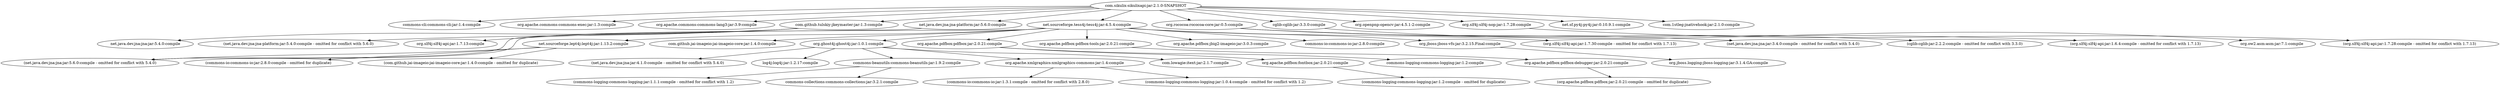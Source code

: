 digraph API {
	"com.sikulix:sikulixapi:jar:2.1.0-SNAPSHOT" -> "commons-cli:commons-cli:jar:1.4:compile" ; 
	"com.sikulix:sikulixapi:jar:2.1.0-SNAPSHOT" -> "org.apache.commons:commons-exec:jar:1.3:compile" ; 
	"com.sikulix:sikulixapi:jar:2.1.0-SNAPSHOT" -> "org.apache.commons:commons-lang3:jar:3.9:compile" ; 
	"com.sikulix:sikulixapi:jar:2.1.0-SNAPSHOT" -> "com.github.tulskiy:jkeymaster:jar:1.3:compile" ; 
	"com.sikulix:sikulixapi:jar:2.1.0-SNAPSHOT" -> "net.java.dev.jna:jna-platform:jar:5.6.0:compile" ; 
	"com.sikulix:sikulixapi:jar:2.1.0-SNAPSHOT" -> "org.rococoa:rococoa-core:jar:0.5:compile" ; 
	"com.sikulix:sikulixapi:jar:2.1.0-SNAPSHOT" -> "cglib:cglib:jar:3.3.0:compile" ; 
	"com.sikulix:sikulixapi:jar:2.1.0-SNAPSHOT" -> "org.openpnp:opencv:jar:4.5.1-2:compile" ; 
	"com.sikulix:sikulixapi:jar:2.1.0-SNAPSHOT" -> "net.sourceforge.tess4j:tess4j:jar:4.5.4:compile" ; 
	"com.sikulix:sikulixapi:jar:2.1.0-SNAPSHOT" -> "org.slf4j:slf4j-nop:jar:1.7.28:compile" ; 
	"com.sikulix:sikulixapi:jar:2.1.0-SNAPSHOT" -> "net.sf.py4j:py4j:jar:0.10.9.1:compile" ; 
	"com.sikulix:sikulixapi:jar:2.1.0-SNAPSHOT" -> "com.1stleg:jnativehook:jar:2.1.0:compile" ; 
	"com.github.tulskiy:jkeymaster:jar:1.3:compile" -> "net.java.dev.jna:jna:jar:5.4.0:compile" ; 
	"com.github.tulskiy:jkeymaster:jar:1.3:compile" -> "(net.java.dev.jna:jna-platform:jar:5.4.0:compile - omitted for conflict with 5.6.0)" ; 
	"com.github.tulskiy:jkeymaster:jar:1.3:compile" -> "org.slf4j:slf4j-api:jar:1.7.13:compile" ; 
	"net.java.dev.jna:jna-platform:jar:5.6.0:compile" -> "(net.java.dev.jna:jna:jar:5.6.0:compile - omitted for conflict with 5.4.0)" ; 
	"org.rococoa:rococoa-core:jar:0.5:compile" -> "(net.java.dev.jna:jna:jar:3.4.0:compile - omitted for conflict with 5.4.0)" ; 
	"org.rococoa:rococoa-core:jar:0.5:compile" -> "(cglib:cglib:jar:2.2.2:compile - omitted for conflict with 3.3.0)" ; 
	"org.rococoa:rococoa-core:jar:0.5:compile" -> "(org.slf4j:slf4j-api:jar:1.6.4:compile - omitted for conflict with 1.7.13)" ; 
	"cglib:cglib:jar:3.3.0:compile" -> "org.ow2.asm:asm:jar:7.1:compile" ; 
	"net.sourceforge.tess4j:tess4j:jar:4.5.4:compile" -> "(net.java.dev.jna:jna:jar:5.6.0:compile - omitted for conflict with 5.4.0)" ; 
	"net.sourceforge.tess4j:tess4j:jar:4.5.4:compile" -> "com.github.jai-imageio:jai-imageio-core:jar:1.4.0:compile" ; 
	"net.sourceforge.tess4j:tess4j:jar:4.5.4:compile" -> "org.ghost4j:ghost4j:jar:1.0.1:compile" ; 
	"net.sourceforge.tess4j:tess4j:jar:4.5.4:compile" -> "org.apache.pdfbox:pdfbox:jar:2.0.21:compile" ; 
	"net.sourceforge.tess4j:tess4j:jar:4.5.4:compile" -> "org.apache.pdfbox:pdfbox-tools:jar:2.0.21:compile" ; 
	"net.sourceforge.tess4j:tess4j:jar:4.5.4:compile" -> "org.apache.pdfbox:jbig2-imageio:jar:3.0.3:compile" ; 
	"net.sourceforge.tess4j:tess4j:jar:4.5.4:compile" -> "commons-io:commons-io:jar:2.8.0:compile" ; 
	"net.sourceforge.tess4j:tess4j:jar:4.5.4:compile" -> "net.sourceforge.lept4j:lept4j:jar:1.13.2:compile" ; 
	"net.sourceforge.tess4j:tess4j:jar:4.5.4:compile" -> "org.jboss:jboss-vfs:jar:3.2.15.Final:compile" ; 
	"net.sourceforge.tess4j:tess4j:jar:4.5.4:compile" -> "(org.slf4j:slf4j-api:jar:1.7.30:compile - omitted for conflict with 1.7.13)" ; 
	"org.ghost4j:ghost4j:jar:1.0.1:compile" -> "(net.java.dev.jna:jna:jar:4.1.0:compile - omitted for conflict with 5.4.0)" ; 
	"org.ghost4j:ghost4j:jar:1.0.1:compile" -> "log4j:log4j:jar:1.2.17:compile" ; 
	"org.ghost4j:ghost4j:jar:1.0.1:compile" -> "commons-beanutils:commons-beanutils:jar:1.9.2:compile" ; 
	"org.ghost4j:ghost4j:jar:1.0.1:compile" -> "org.apache.xmlgraphics:xmlgraphics-commons:jar:1.4:compile" ; 
	"org.ghost4j:ghost4j:jar:1.0.1:compile" -> "com.lowagie:itext:jar:2.1.7:compile" ; 
	"commons-beanutils:commons-beanutils:jar:1.9.2:compile" -> "(commons-logging:commons-logging:jar:1.1.1:compile - omitted for conflict with 1.2)" ; 
	"commons-beanutils:commons-beanutils:jar:1.9.2:compile" -> "commons-collections:commons-collections:jar:3.2.1:compile" ; 
	"org.apache.xmlgraphics:xmlgraphics-commons:jar:1.4:compile" -> "(commons-io:commons-io:jar:1.3.1:compile - omitted for conflict with 2.8.0)" ; 
	"org.apache.xmlgraphics:xmlgraphics-commons:jar:1.4:compile" -> "(commons-logging:commons-logging:jar:1.0.4:compile - omitted for conflict with 1.2)" ; 
	"org.apache.pdfbox:pdfbox:jar:2.0.21:compile" -> "org.apache.pdfbox:fontbox:jar:2.0.21:compile" ; 
	"org.apache.pdfbox:pdfbox:jar:2.0.21:compile" -> "commons-logging:commons-logging:jar:1.2:compile" ; 
	"org.apache.pdfbox:fontbox:jar:2.0.21:compile" -> "(commons-logging:commons-logging:jar:1.2:compile - omitted for duplicate)" ; 
	"org.apache.pdfbox:pdfbox-tools:jar:2.0.21:compile" -> "org.apache.pdfbox:pdfbox-debugger:jar:2.0.21:compile" ; 
	"org.apache.pdfbox:pdfbox-debugger:jar:2.0.21:compile" -> "(org.apache.pdfbox:pdfbox:jar:2.0.21:compile - omitted for duplicate)" ; 
	"net.sourceforge.lept4j:lept4j:jar:1.13.2:compile" -> "(net.java.dev.jna:jna:jar:5.6.0:compile - omitted for conflict with 5.4.0)" ; 
	"net.sourceforge.lept4j:lept4j:jar:1.13.2:compile" -> "(commons-io:commons-io:jar:2.8.0:compile - omitted for duplicate)" ; 
	"net.sourceforge.lept4j:lept4j:jar:1.13.2:compile" -> "(com.github.jai-imageio:jai-imageio-core:jar:1.4.0:compile - omitted for duplicate)" ; 
	"org.jboss:jboss-vfs:jar:3.2.15.Final:compile" -> "org.jboss.logging:jboss-logging:jar:3.1.4.GA:compile" ; 
	"org.slf4j:slf4j-nop:jar:1.7.28:compile" -> "(org.slf4j:slf4j-api:jar:1.7.28:compile - omitted for conflict with 1.7.13)" ; 
}
digraph IDE {
	"com.sikulix:sikulixide:jar:2.1.0-SNAPSHOT" -> "com.sikulix:sikulixapi:jar:2.1.0-SNAPSHOT:compile" ; 
	"com.sikulix:sikulixide:jar:2.1.0-SNAPSHOT" -> "org.python:jython-slim:jar:2.7.2:compile" ; 
	"com.sikulix:sikulixide:jar:2.1.0-SNAPSHOT" -> "org.jruby:jruby-complete:jar:9.2.11.1:compile" ; 
	"com.sikulix:sikulixide:jar:2.1.0-SNAPSHOT" -> "com.explodingpixels:mac_widgets:jar:0.9.5:compile" ; 
	"com.sikulix:sikulixide:jar:2.1.0-SNAPSHOT" -> "org.swinglabs:swing-layout:jar:1.0.3:compile" ; 
	"com.sikulix:sikulixide:jar:2.1.0-SNAPSHOT" -> "net.oneandone.reflections8:reflections8:jar:0.11.6:compile" ; 
	"com.sikulix:sikulixide:jar:2.1.0-SNAPSHOT" -> "io.undertow:undertow-core:jar:2.2.25.Final:compile" ; 
	"com.sikulix:sikulixide:jar:2.1.0-SNAPSHOT" -> "com.fasterxml.jackson.core:jackson-core:jar:2.9.10:compile" ; 
	"com.sikulix:sikulixide:jar:2.1.0-SNAPSHOT" -> "com.fasterxml.jackson.core:jackson-databind:jar:2.12.6.1:compile" ; 
	"com.sikulix:sikulixapi:jar:2.1.0-SNAPSHOT:compile" -> "commons-cli:commons-cli:jar:1.4:compile" ; 
	"com.sikulix:sikulixapi:jar:2.1.0-SNAPSHOT:compile" -> "org.apache.commons:commons-exec:jar:1.3:compile" ; 
	"com.sikulix:sikulixapi:jar:2.1.0-SNAPSHOT:compile" -> "org.apache.commons:commons-lang3:jar:3.9:compile" ; 
	"com.sikulix:sikulixapi:jar:2.1.0-SNAPSHOT:compile" -> "com.github.tulskiy:jkeymaster:jar:1.3:compile" ; 
	"com.sikulix:sikulixapi:jar:2.1.0-SNAPSHOT:compile" -> "net.java.dev.jna:jna-platform:jar:5.6.0:compile" ; 
	"com.sikulix:sikulixapi:jar:2.1.0-SNAPSHOT:compile" -> "org.rococoa:rococoa-core:jar:0.5:compile" ; 
	"com.sikulix:sikulixapi:jar:2.1.0-SNAPSHOT:compile" -> "cglib:cglib:jar:3.3.0:compile" ; 
	"com.sikulix:sikulixapi:jar:2.1.0-SNAPSHOT:compile" -> "org.openpnp:opencv:jar:4.5.1-2:compile" ; 
	"com.sikulix:sikulixapi:jar:2.1.0-SNAPSHOT:compile" -> "net.sourceforge.tess4j:tess4j:jar:4.5.4:compile" ; 
	"com.sikulix:sikulixapi:jar:2.1.0-SNAPSHOT:compile" -> "org.slf4j:slf4j-nop:jar:1.7.28:compile" ; 
	"com.sikulix:sikulixapi:jar:2.1.0-SNAPSHOT:compile" -> "net.sf.py4j:py4j:jar:0.10.9.1:compile" ; 
	"com.sikulix:sikulixapi:jar:2.1.0-SNAPSHOT:compile" -> "com.1stleg:jnativehook:jar:2.1.0:compile" ; 
	"com.github.tulskiy:jkeymaster:jar:1.3:compile" -> "net.java.dev.jna:jna:jar:5.4.0:compile" ; 
	"com.github.tulskiy:jkeymaster:jar:1.3:compile" -> "(net.java.dev.jna:jna-platform:jar:5.4.0:compile - omitted for conflict with 5.6.0)" ; 
	"com.github.tulskiy:jkeymaster:jar:1.3:compile" -> "org.slf4j:slf4j-api:jar:1.7.13:compile" ; 
	"net.java.dev.jna:jna-platform:jar:5.6.0:compile" -> "(net.java.dev.jna:jna:jar:5.6.0:compile - omitted for conflict with 5.4.0)" ; 
	"org.rococoa:rococoa-core:jar:0.5:compile" -> "(net.java.dev.jna:jna:jar:3.4.0:compile - omitted for conflict with 5.4.0)" ; 
	"org.rococoa:rococoa-core:jar:0.5:compile" -> "(cglib:cglib:jar:2.2.2:compile - omitted for conflict with 3.3.0)" ; 
	"org.rococoa:rococoa-core:jar:0.5:compile" -> "(org.slf4j:slf4j-api:jar:1.6.4:compile - omitted for conflict with 1.7.13)" ; 
	"cglib:cglib:jar:3.3.0:compile" -> "(org.ow2.asm:asm:jar:7.1:compile - omitted for duplicate)" ; 
	"net.sourceforge.tess4j:tess4j:jar:4.5.4:compile" -> "(net.java.dev.jna:jna:jar:5.6.0:compile - omitted for conflict with 5.4.0)" ; 
	"net.sourceforge.tess4j:tess4j:jar:4.5.4:compile" -> "com.github.jai-imageio:jai-imageio-core:jar:1.4.0:compile" ; 
	"net.sourceforge.tess4j:tess4j:jar:4.5.4:compile" -> "org.ghost4j:ghost4j:jar:1.0.1:compile" ; 
	"net.sourceforge.tess4j:tess4j:jar:4.5.4:compile" -> "org.apache.pdfbox:pdfbox:jar:2.0.21:compile" ; 
	"net.sourceforge.tess4j:tess4j:jar:4.5.4:compile" -> "org.apache.pdfbox:pdfbox-tools:jar:2.0.21:compile" ; 
	"net.sourceforge.tess4j:tess4j:jar:4.5.4:compile" -> "org.apache.pdfbox:jbig2-imageio:jar:3.0.3:compile" ; 
	"net.sourceforge.tess4j:tess4j:jar:4.5.4:compile" -> "commons-io:commons-io:jar:2.8.0:compile" ; 
	"net.sourceforge.tess4j:tess4j:jar:4.5.4:compile" -> "net.sourceforge.lept4j:lept4j:jar:1.13.2:compile" ; 
	"net.sourceforge.tess4j:tess4j:jar:4.5.4:compile" -> "org.jboss:jboss-vfs:jar:3.2.15.Final:compile" ; 
	"net.sourceforge.tess4j:tess4j:jar:4.5.4:compile" -> "(org.slf4j:slf4j-api:jar:1.7.30:compile - omitted for conflict with 1.7.13)" ; 
	"org.ghost4j:ghost4j:jar:1.0.1:compile" -> "(net.java.dev.jna:jna:jar:4.1.0:compile - omitted for conflict with 5.4.0)" ; 
	"org.ghost4j:ghost4j:jar:1.0.1:compile" -> "log4j:log4j:jar:1.2.17:compile" ; 
	"org.ghost4j:ghost4j:jar:1.0.1:compile" -> "commons-beanutils:commons-beanutils:jar:1.9.2:compile" ; 
	"org.ghost4j:ghost4j:jar:1.0.1:compile" -> "org.apache.xmlgraphics:xmlgraphics-commons:jar:1.4:compile" ; 
	"org.ghost4j:ghost4j:jar:1.0.1:compile" -> "com.lowagie:itext:jar:2.1.7:compile" ; 
	"commons-beanutils:commons-beanutils:jar:1.9.2:compile" -> "(commons-logging:commons-logging:jar:1.1.1:compile - omitted for conflict with 1.2)" ; 
	"commons-beanutils:commons-beanutils:jar:1.9.2:compile" -> "commons-collections:commons-collections:jar:3.2.1:compile" ; 
	"org.apache.xmlgraphics:xmlgraphics-commons:jar:1.4:compile" -> "(commons-io:commons-io:jar:1.3.1:compile - omitted for conflict with 2.8.0)" ; 
	"org.apache.xmlgraphics:xmlgraphics-commons:jar:1.4:compile" -> "(commons-logging:commons-logging:jar:1.0.4:compile - omitted for conflict with 1.2)" ; 
	"org.apache.pdfbox:pdfbox:jar:2.0.21:compile" -> "org.apache.pdfbox:fontbox:jar:2.0.21:compile" ; 
	"org.apache.pdfbox:pdfbox:jar:2.0.21:compile" -> "commons-logging:commons-logging:jar:1.2:compile" ; 
	"org.apache.pdfbox:fontbox:jar:2.0.21:compile" -> "(commons-logging:commons-logging:jar:1.2:compile - omitted for duplicate)" ; 
	"org.apache.pdfbox:pdfbox-tools:jar:2.0.21:compile" -> "org.apache.pdfbox:pdfbox-debugger:jar:2.0.21:compile" ; 
	"org.apache.pdfbox:pdfbox-debugger:jar:2.0.21:compile" -> "(org.apache.pdfbox:pdfbox:jar:2.0.21:compile - omitted for duplicate)" ; 
	"net.sourceforge.lept4j:lept4j:jar:1.13.2:compile" -> "(net.java.dev.jna:jna:jar:5.6.0:compile - omitted for conflict with 5.4.0)" ; 
	"net.sourceforge.lept4j:lept4j:jar:1.13.2:compile" -> "(commons-io:commons-io:jar:2.8.0:compile - omitted for duplicate)" ; 
	"net.sourceforge.lept4j:lept4j:jar:1.13.2:compile" -> "(com.github.jai-imageio:jai-imageio-core:jar:1.4.0:compile - omitted for duplicate)" ; 
	"org.jboss:jboss-vfs:jar:3.2.15.Final:compile" -> "(org.jboss.logging:jboss-logging:jar:3.1.4.GA:compile - omitted for conflict with 3.4.1.Final)" ; 
	"org.slf4j:slf4j-nop:jar:1.7.28:compile" -> "(org.slf4j:slf4j-api:jar:1.7.28:compile - omitted for conflict with 1.7.13)" ; 
	"org.python:jython-slim:jar:2.7.2:compile" -> "org.antlr:antlr:jar:3.5.2:compile" ; 
	"org.python:jython-slim:jar:2.7.2:compile" -> "javax.servlet:javax.servlet-api:jar:3.1.0:runtime" ; 
	"org.python:jython-slim:jar:2.7.2:compile" -> "org.antlr:antlr-runtime:jar:3.5.2:compile (scope not updated to compile)" ; 
	"org.python:jython-slim:jar:2.7.2:compile" -> "org.apache.commons:commons-compress:jar:1.19:runtime" ; 
	"org.python:jython-slim:jar:2.7.2:compile" -> "org.bouncycastle:bcpkix-jdk15on:jar:1.62:runtime" ; 
	"org.python:jython-slim:jar:2.7.2:compile" -> "org.bouncycastle:bcprov-jdk15on:jar:1.62:runtime" ; 
	"org.python:jython-slim:jar:2.7.2:compile" -> "org.ow2.asm:asm:jar:7.1:compile" ; 
	"org.python:jython-slim:jar:2.7.2:compile" -> "org.ow2.asm:asm-commons:jar:7.1:runtime" ; 
	"org.python:jython-slim:jar:2.7.2:compile" -> "org.ow2.asm:asm-util:jar:7.1:runtime" ; 
	"org.python:jython-slim:jar:2.7.2:compile" -> "com.google.guava:guava:jar:28.0-android:runtime" ; 
	"org.python:jython-slim:jar:2.7.2:compile" -> "com.google.guava:failureaccess:jar:1.0.1:runtime" ; 
	"org.python:jython-slim:jar:2.7.2:compile" -> "com.ibm.icu:icu4j:jar:59.1:runtime" ; 
	"org.python:jython-slim:jar:2.7.2:compile" -> "com.carrotsearch:java-sizeof:jar:0.0.5:runtime" ; 
	"org.python:jython-slim:jar:2.7.2:compile" -> "com.github.jnr:jffi:jar:1.2.20:runtime" ; 
	"org.python:jython-slim:jar:2.7.2:compile" -> "com.github.jnr:jnr-netdb:jar:1.1.6:runtime" ; 
	"org.python:jython-slim:jar:2.7.2:compile" -> "com.github.jnr:jnr-ffi:jar:2.1.10:runtime" ; 
	"org.python:jython-slim:jar:2.7.2:compile" -> "com.github.jnr:jnr-posix:jar:3.0.50:runtime" ; 
	"org.python:jython-slim:jar:2.7.2:compile" -> "com.github.jnr:jnr-constants:jar:0.9.12:runtime" ; 
	"org.python:jython-slim:jar:2.7.2:compile" -> "jline:jline:jar:2.14.5:runtime" ; 
	"org.python:jython-slim:jar:2.7.2:compile" -> "io.netty:netty-buffer:jar:4.1.45.Final:runtime" ; 
	"org.python:jython-slim:jar:2.7.2:compile" -> "io.netty:netty-codec:jar:4.1.45.Final:runtime" ; 
	"org.python:jython-slim:jar:2.7.2:compile" -> "io.netty:netty-common:jar:4.1.45.Final:runtime" ; 
	"org.python:jython-slim:jar:2.7.2:compile" -> "io.netty:netty-handler:jar:4.1.45.Final:runtime" ; 
	"org.python:jython-slim:jar:2.7.2:compile" -> "io.netty:netty-resolver:jar:4.1.45.Final:runtime" ; 
	"org.python:jython-slim:jar:2.7.2:compile" -> "io.netty:netty-transport:jar:4.1.45.Final:runtime" ; 
	"org.python:jython-slim:jar:2.7.2:compile" -> "org.apache.ant:ant:jar:1.9.7:runtime" ; 
	"org.antlr:antlr:jar:3.5.2:compile" -> "(org.antlr:antlr-runtime:jar:3.5.2:compile - omitted for duplicate)" ; 
	"org.antlr:antlr:jar:3.5.2:compile" -> "org.antlr:ST4:jar:4.0.8:compile" ; 
	"org.antlr:ST4:jar:4.0.8:compile" -> "(org.antlr:antlr-runtime:jar:3.5.2:compile - omitted for duplicate)" ; 
	"org.bouncycastle:bcpkix-jdk15on:jar:1.62:runtime" -> "(org.bouncycastle:bcprov-jdk15on:jar:1.62:runtime - omitted for duplicate)" ; 
	"org.ow2.asm:asm-commons:jar:7.1:runtime" -> "(org.ow2.asm:asm:jar:7.1:runtime - omitted for duplicate)" ; 
	"org.ow2.asm:asm-commons:jar:7.1:runtime" -> "org.ow2.asm:asm-tree:jar:7.1:runtime" ; 
	"org.ow2.asm:asm-commons:jar:7.1:runtime" -> "org.ow2.asm:asm-analysis:jar:7.1:runtime" ; 
	"org.ow2.asm:asm-tree:jar:7.1:runtime" -> "(org.ow2.asm:asm:jar:7.1:runtime - omitted for duplicate)" ; 
	"org.ow2.asm:asm-analysis:jar:7.1:runtime" -> "(org.ow2.asm:asm-tree:jar:7.1:runtime - omitted for duplicate)" ; 
	"org.ow2.asm:asm-util:jar:7.1:runtime" -> "(org.ow2.asm:asm:jar:7.1:runtime - omitted for duplicate)" ; 
	"org.ow2.asm:asm-util:jar:7.1:runtime" -> "(org.ow2.asm:asm-tree:jar:7.1:runtime - omitted for duplicate)" ; 
	"org.ow2.asm:asm-util:jar:7.1:runtime" -> "(org.ow2.asm:asm-analysis:jar:7.1:runtime - omitted for duplicate)" ; 
	"com.google.guava:guava:jar:28.0-android:runtime" -> "(com.google.guava:failureaccess:jar:1.0.1:runtime - omitted for duplicate)" ; 
	"com.google.guava:guava:jar:28.0-android:runtime" -> "com.google.guava:listenablefuture:jar:9999.0-empty-to-avoid-conflict-with-guava:runtime" ; 
	"com.google.guava:guava:jar:28.0-android:runtime" -> "com.google.code.findbugs:jsr305:jar:3.0.2:runtime" ; 
	"com.google.guava:guava:jar:28.0-android:runtime" -> "org.checkerframework:checker-compat-qual:jar:2.5.5:runtime" ; 
	"com.google.guava:guava:jar:28.0-android:runtime" -> "com.google.errorprone:error_prone_annotations:jar:2.3.2:runtime" ; 
	"com.google.guava:guava:jar:28.0-android:runtime" -> "com.google.j2objc:j2objc-annotations:jar:1.3:runtime" ; 
	"com.google.guava:guava:jar:28.0-android:runtime" -> "org.codehaus.mojo:animal-sniffer-annotations:jar:1.17:runtime" ; 
	"com.github.jnr:jnr-netdb:jar:1.1.6:runtime" -> "(com.github.jnr:jnr-ffi:jar:2.1.0:runtime - omitted for conflict with 2.1.10)" ; 
	"com.github.jnr:jnr-ffi:jar:2.1.10:runtime" -> "com.github.jnr:jffi:jar:native:1.2.19:runtime" ; 
	"com.github.jnr:jnr-ffi:jar:2.1.10:runtime" -> "(org.ow2.asm:asm:jar:7.1:runtime - omitted for duplicate)" ; 
	"com.github.jnr:jnr-ffi:jar:2.1.10:runtime" -> "(org.ow2.asm:asm-commons:jar:7.1:runtime - omitted for duplicate)" ; 
	"com.github.jnr:jnr-ffi:jar:2.1.10:runtime" -> "(org.ow2.asm:asm-analysis:jar:7.1:runtime - omitted for duplicate)" ; 
	"com.github.jnr:jnr-ffi:jar:2.1.10:runtime" -> "(org.ow2.asm:asm-tree:jar:7.1:runtime - omitted for duplicate)" ; 
	"com.github.jnr:jnr-ffi:jar:2.1.10:runtime" -> "(org.ow2.asm:asm-util:jar:7.1:runtime - omitted for duplicate)" ; 
	"com.github.jnr:jnr-ffi:jar:2.1.10:runtime" -> "com.github.jnr:jnr-a64asm:jar:1.0.0:runtime" ; 
	"com.github.jnr:jnr-ffi:jar:2.1.10:runtime" -> "com.github.jnr:jnr-x86asm:jar:1.0.2:runtime" ; 
	"com.github.jnr:jnr-posix:jar:3.0.50:runtime" -> "(com.github.jnr:jnr-ffi:jar:2.1.10:runtime - omitted for duplicate)" ; 
	"com.github.jnr:jnr-posix:jar:3.0.50:runtime" -> "(com.github.jnr:jnr-constants:jar:0.9.12:runtime - omitted for duplicate)" ; 
	"io.netty:netty-buffer:jar:4.1.45.Final:runtime" -> "(io.netty:netty-common:jar:4.1.45.Final:runtime - omitted for duplicate)" ; 
	"io.netty:netty-codec:jar:4.1.45.Final:runtime" -> "(io.netty:netty-common:jar:4.1.45.Final:runtime - omitted for duplicate)" ; 
	"io.netty:netty-codec:jar:4.1.45.Final:runtime" -> "(io.netty:netty-buffer:jar:4.1.45.Final:runtime - omitted for duplicate)" ; 
	"io.netty:netty-codec:jar:4.1.45.Final:runtime" -> "(io.netty:netty-transport:jar:4.1.45.Final:runtime - omitted for duplicate)" ; 
	"io.netty:netty-handler:jar:4.1.45.Final:runtime" -> "(io.netty:netty-common:jar:4.1.45.Final:runtime - omitted for duplicate)" ; 
	"io.netty:netty-handler:jar:4.1.45.Final:runtime" -> "(io.netty:netty-buffer:jar:4.1.45.Final:runtime - omitted for duplicate)" ; 
	"io.netty:netty-handler:jar:4.1.45.Final:runtime" -> "(io.netty:netty-transport:jar:4.1.45.Final:runtime - omitted for duplicate)" ; 
	"io.netty:netty-handler:jar:4.1.45.Final:runtime" -> "(io.netty:netty-codec:jar:4.1.45.Final:runtime - omitted for duplicate)" ; 
	"io.netty:netty-resolver:jar:4.1.45.Final:runtime" -> "(io.netty:netty-common:jar:4.1.45.Final:runtime - omitted for duplicate)" ; 
	"io.netty:netty-transport:jar:4.1.45.Final:runtime" -> "(io.netty:netty-common:jar:4.1.45.Final:runtime - omitted for duplicate)" ; 
	"io.netty:netty-transport:jar:4.1.45.Final:runtime" -> "(io.netty:netty-buffer:jar:4.1.45.Final:runtime - omitted for duplicate)" ; 
	"io.netty:netty-transport:jar:4.1.45.Final:runtime" -> "(io.netty:netty-resolver:jar:4.1.45.Final:runtime - omitted for duplicate)" ; 
	"org.apache.ant:ant:jar:1.9.7:runtime" -> "org.apache.ant:ant-launcher:jar:1.9.7:runtime" ; 
	"com.explodingpixels:mac_widgets:jar:0.9.5:compile" -> "com.jgoodies:forms:jar:1.2.1:compile" ; 
	"net.oneandone.reflections8:reflections8:jar:0.11.6:compile" -> "org.javassist:javassist:jar:3.22.0-GA:compile" ; 
	"io.undertow:undertow-core:jar:2.2.25.Final:compile" -> "org.jboss.logging:jboss-logging:jar:3.4.1.Final:compile" ; 
	"io.undertow:undertow-core:jar:2.2.25.Final:compile" -> "org.jboss.xnio:xnio-api:jar:3.8.7.Final:compile" ; 
	"io.undertow:undertow-core:jar:2.2.25.Final:compile" -> "org.jboss.xnio:xnio-nio:jar:3.8.7.Final:runtime" ; 
	"io.undertow:undertow-core:jar:2.2.25.Final:compile" -> "org.jboss.threads:jboss-threads:jar:3.1.0.Final:compile" ; 
	"org.jboss.xnio:xnio-api:jar:3.8.7.Final:compile" -> "org.wildfly.common:wildfly-common:jar:1.5.4.Final:compile" ; 
	"org.jboss.xnio:xnio-api:jar:3.8.7.Final:compile" -> "org.wildfly.client:wildfly-client-config:jar:1.0.1.Final:compile" ; 
	"org.wildfly.client:wildfly-client-config:jar:1.0.1.Final:compile" -> "(org.jboss.logging:jboss-logging:jar:3.3.1.Final:compile - omitted for conflict with 3.4.1.Final)" ; 
	"org.jboss.xnio:xnio-nio:jar:3.8.7.Final:runtime" -> "(org.jboss.xnio:xnio-api:jar:3.8.7.Final:runtime - omitted for duplicate)" ; 
	"org.jboss.threads:jboss-threads:jar:3.1.0.Final:compile" -> "(org.jboss.logging:jboss-logging:jar:3.4.1.Final:compile - omitted for duplicate)" ; 
	"com.fasterxml.jackson.core:jackson-databind:jar:2.12.6.1:compile" -> "com.fasterxml.jackson.core:jackson-annotations:jar:2.12.6:compile" ; 
	"com.fasterxml.jackson.core:jackson-databind:jar:2.12.6.1:compile" -> "(com.fasterxml.jackson.core:jackson-core:jar:2.12.6:compile - omitted for conflict with 2.9.10)" ; 
}
